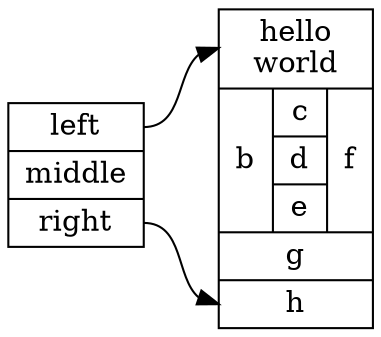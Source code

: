 digraph G {
  node [shape=record];
    rankdir = LR;
    struct1 [shape=record,label="<f0> left|<f1> middle|<f2> right"];
    struct3 [shape=record,label="<g0> hello\nworld |{ b |{c|<here> d|e}| f}| g | <g1> h"];  
    struct1:f0 -> struct3:g0;
    struct1:f2 -> struct3:g1;
}

